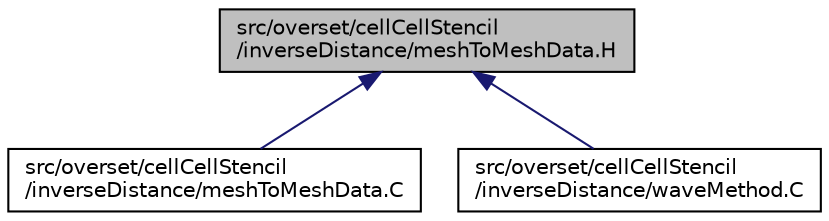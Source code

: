 digraph "src/overset/cellCellStencil/inverseDistance/meshToMeshData.H"
{
  bgcolor="transparent";
  edge [fontname="Helvetica",fontsize="10",labelfontname="Helvetica",labelfontsize="10"];
  node [fontname="Helvetica",fontsize="10",shape=record];
  Node1 [label="src/overset/cellCellStencil\l/inverseDistance/meshToMeshData.H",height=0.2,width=0.4,color="black", fillcolor="grey75", style="filled" fontcolor="black"];
  Node1 -> Node2 [dir="back",color="midnightblue",fontsize="10",style="solid",fontname="Helvetica"];
  Node2 [label="src/overset/cellCellStencil\l/inverseDistance/meshToMeshData.C",height=0.2,width=0.4,color="black",URL="$meshToMeshData_8C.html"];
  Node1 -> Node3 [dir="back",color="midnightblue",fontsize="10",style="solid",fontname="Helvetica"];
  Node3 [label="src/overset/cellCellStencil\l/inverseDistance/waveMethod.C",height=0.2,width=0.4,color="black",URL="$waveMethod_8C.html"];
}
